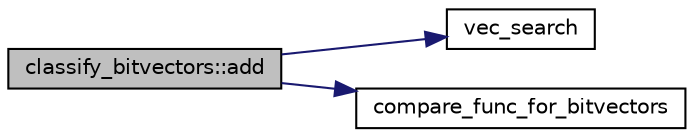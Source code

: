 digraph "classify_bitvectors::add"
{
  edge [fontname="Helvetica",fontsize="10",labelfontname="Helvetica",labelfontsize="10"];
  node [fontname="Helvetica",fontsize="10",shape=record];
  rankdir="LR";
  Node7 [label="classify_bitvectors::add",height=0.2,width=0.4,color="black", fillcolor="grey75", style="filled", fontcolor="black"];
  Node7 -> Node8 [color="midnightblue",fontsize="10",style="solid",fontname="Helvetica"];
  Node8 [label="vec_search",height=0.2,width=0.4,color="black", fillcolor="white", style="filled",URL="$d5/de2/foundations_2data__structures_2data__structures_8h.html#a2d4becb500cd39649c49f94188b31bc5"];
  Node7 -> Node9 [color="midnightblue",fontsize="10",style="solid",fontname="Helvetica"];
  Node9 [label="compare_func_for_bitvectors",height=0.2,width=0.4,color="black", fillcolor="white", style="filled",URL="$df/da6/classify__bitvectors_8_c.html#a51966579054147446409afc5047e3009"];
}
